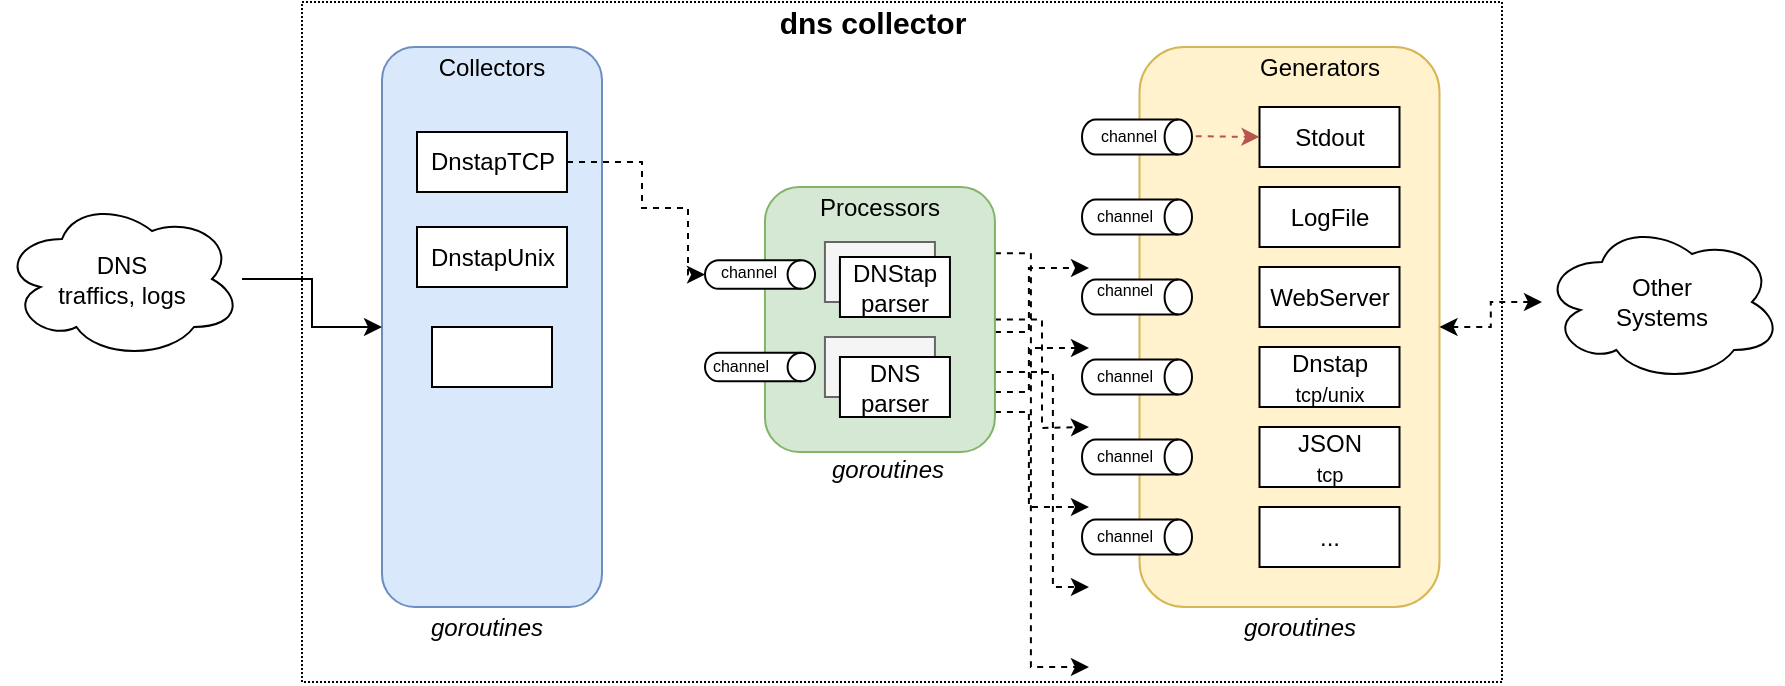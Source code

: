 <mxfile version="14.6.13" type="device"><diagram id="ufO1G3qEnvI_ADMoatvI" name="Page-1"><mxGraphModel dx="1831" dy="584" grid="1" gridSize="10" guides="1" tooltips="1" connect="1" arrows="1" fold="1" page="1" pageScale="1" pageWidth="850" pageHeight="1100" math="0" shadow="0"><root><mxCell id="0"/><mxCell id="1" parent="0"/><mxCell id="Bz5Tm2sbpXWNn8aAGj9C-1" value="" style="rounded=0;whiteSpace=wrap;html=1;dashed=1;dashPattern=1 1;" parent="1" vertex="1"><mxGeometry x="140" y="270" width="600" height="340" as="geometry"/></mxCell><mxCell id="Bz5Tm2sbpXWNn8aAGj9C-2" value="&lt;b style=&quot;font-size: 15px&quot;&gt;dns collector&lt;/b&gt;" style="text;html=1;strokeColor=none;fillColor=none;align=center;verticalAlign=middle;whiteSpace=wrap;rounded=0;" parent="1" vertex="1"><mxGeometry x="368" y="270" width="115" height="20" as="geometry"/></mxCell><mxCell id="Bz5Tm2sbpXWNn8aAGj9C-3" value="" style="rounded=1;whiteSpace=wrap;html=1;fillColor=#dae8fc;strokeColor=#6c8ebf;" parent="1" vertex="1"><mxGeometry x="180" y="292.5" width="110" height="280" as="geometry"/></mxCell><mxCell id="Bz5Tm2sbpXWNn8aAGj9C-4" value="Collectors" style="text;html=1;strokeColor=none;fillColor=none;align=center;verticalAlign=middle;whiteSpace=wrap;rounded=0;" parent="1" vertex="1"><mxGeometry x="215" y="292.5" width="40" height="20" as="geometry"/></mxCell><mxCell id="Bz5Tm2sbpXWNn8aAGj9C-5" value="" style="rounded=1;whiteSpace=wrap;html=1;fillColor=#fff2cc;strokeColor=#d6b656;" parent="1" vertex="1"><mxGeometry x="558.75" y="292.5" width="150" height="280" as="geometry"/></mxCell><mxCell id="Bz5Tm2sbpXWNn8aAGj9C-6" value="Generators" style="text;html=1;strokeColor=none;fillColor=none;align=center;verticalAlign=middle;whiteSpace=wrap;rounded=0;" parent="1" vertex="1"><mxGeometry x="628.75" y="292.5" width="40" height="20" as="geometry"/></mxCell><mxCell id="Bz5Tm2sbpXWNn8aAGj9C-7" value="DnstapTCP" style="rounded=0;whiteSpace=wrap;html=1;" parent="1" vertex="1"><mxGeometry x="197.5" y="335" width="75" height="30" as="geometry"/></mxCell><mxCell id="Bz5Tm2sbpXWNn8aAGj9C-8" value="Stdout" style="rounded=0;whiteSpace=wrap;html=1;" parent="1" vertex="1"><mxGeometry x="618.75" y="322.5" width="70" height="30" as="geometry"/></mxCell><mxCell id="Bz5Tm2sbpXWNn8aAGj9C-9" value="LogFile" style="rounded=0;whiteSpace=wrap;html=1;" parent="1" vertex="1"><mxGeometry x="618.75" y="362.5" width="70" height="30" as="geometry"/></mxCell><mxCell id="Bz5Tm2sbpXWNn8aAGj9C-10" value="&lt;span style=&quot;color: rgba(0 , 0 , 0 , 0) ; font-family: monospace ; font-size: 0px&quot;&gt;%3CmxGraphModel%3E%3Croot%3E%3CmxCell%20id%3D%220%22%2F%3E%3CmxCell%20id%3D%221%22%20parent%3D%220%22%2F%3E%3CmxCell%20id%3D%222%22%20value%3D%22DnstapTCP%22%20style%3D%22rounded%3D0%3BwhiteSpace%3Dwrap%3Bhtml%3D1%3B%22%20vertex%3D%221%22%20parent%3D%221%22%3E%3CmxGeometry%20x%3D%22247.5%22%20y%3D%22342.5%22%20width%3D%2275%22%20height%3D%2230%22%20as%3D%22geometry%22%2F%3E%3C%2FmxCell%3E%3C%2Froot%3E%3C%2FmxGraphModel%3E&lt;/span&gt;" style="rounded=0;whiteSpace=wrap;html=1;" parent="1" vertex="1"><mxGeometry x="205" y="432.5" width="60" height="30" as="geometry"/></mxCell><mxCell id="Bz5Tm2sbpXWNn8aAGj9C-11" value="WebServer" style="rounded=0;whiteSpace=wrap;html=1;" parent="1" vertex="1"><mxGeometry x="618.75" y="402.5" width="70" height="30" as="geometry"/></mxCell><mxCell id="Bz5Tm2sbpXWNn8aAGj9C-12" value="Dnstap&lt;br&gt;&lt;font style=&quot;font-size: 10px&quot;&gt;tcp/unix&lt;/font&gt;" style="rounded=0;whiteSpace=wrap;html=1;" parent="1" vertex="1"><mxGeometry x="618.75" y="442.5" width="70" height="30" as="geometry"/></mxCell><mxCell id="Bz5Tm2sbpXWNn8aAGj9C-16" style="edgeStyle=orthogonalEdgeStyle;rounded=0;orthogonalLoop=1;jettySize=auto;html=1;entryX=0;entryY=0.5;entryDx=0;entryDy=0;dashed=1;fillColor=#f8cecc;strokeColor=#b85450;exitX=0.476;exitY=0.184;exitDx=0;exitDy=0;exitPerimeter=0;" parent="1" source="u5AGXcJZ_II1LnYVc-g0-7" target="Bz5Tm2sbpXWNn8aAGj9C-8" edge="1"><mxGeometry relative="1" as="geometry"><Array as="points"><mxPoint x="588.75" y="337.5"/></Array><mxPoint x="578.75" y="302.5" as="sourcePoint"/></mxGeometry></mxCell><mxCell id="Bz5Tm2sbpXWNn8aAGj9C-21" style="edgeStyle=orthogonalEdgeStyle;rounded=0;orthogonalLoop=1;jettySize=auto;html=1;" parent="1" source="Bz5Tm2sbpXWNn8aAGj9C-22" edge="1" target="Bz5Tm2sbpXWNn8aAGj9C-3"><mxGeometry relative="1" as="geometry"><mxPoint x="140" y="370.0" as="sourcePoint"/><Array as="points"/><mxPoint x="180" y="412" as="targetPoint"/></mxGeometry></mxCell><mxCell id="Bz5Tm2sbpXWNn8aAGj9C-22" value="DNS&lt;br&gt;traffics, logs" style="ellipse;shape=cloud;whiteSpace=wrap;html=1;" parent="1" vertex="1"><mxGeometry x="-10" y="368.5" width="120" height="80" as="geometry"/></mxCell><mxCell id="Bz5Tm2sbpXWNn8aAGj9C-25" style="edgeStyle=orthogonalEdgeStyle;rounded=0;orthogonalLoop=1;jettySize=auto;html=1;entryX=1;entryY=0.5;entryDx=0;entryDy=0;startArrow=classic;startFill=1;dashed=1;" parent="1" source="Bz5Tm2sbpXWNn8aAGj9C-24" target="Bz5Tm2sbpXWNn8aAGj9C-5" edge="1"><mxGeometry relative="1" as="geometry"/></mxCell><mxCell id="Bz5Tm2sbpXWNn8aAGj9C-24" value="Other&lt;br&gt;Systems" style="ellipse;shape=cloud;whiteSpace=wrap;html=1;" parent="1" vertex="1"><mxGeometry x="760" y="380" width="120" height="80" as="geometry"/></mxCell><mxCell id="-3yZR6oxpWMJixMdDyJA-1" value="..." style="rounded=0;whiteSpace=wrap;html=1;" parent="1" vertex="1"><mxGeometry x="618.75" y="522.5" width="70" height="30" as="geometry"/></mxCell><mxCell id="u5AGXcJZ_II1LnYVc-g0-1" value="JSON&lt;br&gt;&lt;font style=&quot;font-size: 10px&quot;&gt;tcp&lt;/font&gt;" style="rounded=0;whiteSpace=wrap;html=1;" vertex="1" parent="1"><mxGeometry x="618.75" y="482.5" width="70" height="30" as="geometry"/></mxCell><mxCell id="u5AGXcJZ_II1LnYVc-g0-32" style="edgeStyle=orthogonalEdgeStyle;rounded=0;orthogonalLoop=1;jettySize=auto;html=1;entryX=0.5;entryY=1;entryDx=0;entryDy=0;entryPerimeter=0;dashed=1;" edge="1" parent="1"><mxGeometry relative="1" as="geometry"><mxPoint x="486.47" y="435" as="sourcePoint"/><mxPoint x="533.47" y="402.5" as="targetPoint"/><Array as="points"><mxPoint x="503.47" y="435"/><mxPoint x="503.47" y="403"/><mxPoint x="533.47" y="403"/></Array></mxGeometry></mxCell><mxCell id="u5AGXcJZ_II1LnYVc-g0-33" style="edgeStyle=orthogonalEdgeStyle;rounded=0;orthogonalLoop=1;jettySize=auto;html=1;entryX=0.5;entryY=1;entryDx=0;entryDy=0;entryPerimeter=0;dashed=1;" edge="1" parent="1" source="u5AGXcJZ_II1LnYVc-g0-3"><mxGeometry relative="1" as="geometry"><mxPoint x="533.47" y="442.5" as="targetPoint"/><Array as="points"><mxPoint x="503.47" y="465"/><mxPoint x="503.47" y="443"/><mxPoint x="533.47" y="443"/></Array></mxGeometry></mxCell><mxCell id="u5AGXcJZ_II1LnYVc-g0-34" style="edgeStyle=orthogonalEdgeStyle;rounded=0;orthogonalLoop=1;jettySize=auto;html=1;entryX=0.5;entryY=1;entryDx=0;entryDy=0;entryPerimeter=0;dashed=1;" edge="1" parent="1" source="u5AGXcJZ_II1LnYVc-g0-3"><mxGeometry relative="1" as="geometry"><mxPoint x="533.47" y="482.5" as="targetPoint"/></mxGeometry></mxCell><mxCell id="u5AGXcJZ_II1LnYVc-g0-35" style="edgeStyle=orthogonalEdgeStyle;rounded=0;orthogonalLoop=1;jettySize=auto;html=1;entryX=0.5;entryY=1;entryDx=0;entryDy=0;entryPerimeter=0;dashed=1;" edge="1" parent="1" source="u5AGXcJZ_II1LnYVc-g0-3"><mxGeometry relative="1" as="geometry"><mxPoint x="533.47" y="522.5" as="targetPoint"/><Array as="points"><mxPoint x="503.47" y="475"/><mxPoint x="503.47" y="523"/></Array></mxGeometry></mxCell><mxCell id="u5AGXcJZ_II1LnYVc-g0-36" style="edgeStyle=orthogonalEdgeStyle;rounded=0;orthogonalLoop=1;jettySize=auto;html=1;entryX=0.5;entryY=1;entryDx=0;entryDy=0;entryPerimeter=0;dashed=1;" edge="1" parent="1" source="u5AGXcJZ_II1LnYVc-g0-3"><mxGeometry relative="1" as="geometry"><mxPoint x="533.47" y="562.5" as="targetPoint"/><Array as="points"><mxPoint x="515.47" y="455"/><mxPoint x="515.47" y="563"/></Array></mxGeometry></mxCell><mxCell id="u5AGXcJZ_II1LnYVc-g0-37" style="edgeStyle=orthogonalEdgeStyle;rounded=0;orthogonalLoop=1;jettySize=auto;html=1;entryX=0.5;entryY=1;entryDx=0;entryDy=0;entryPerimeter=0;dashed=1;startArrow=none;exitX=1;exitY=0.25;exitDx=0;exitDy=0;" edge="1" parent="1" source="u5AGXcJZ_II1LnYVc-g0-3"><mxGeometry relative="1" as="geometry"><mxPoint x="533.47" y="602.5" as="targetPoint"/><Array as="points"><mxPoint x="504.47" y="396"/><mxPoint x="504.47" y="603"/></Array></mxGeometry></mxCell><mxCell id="u5AGXcJZ_II1LnYVc-g0-3" value="" style="rounded=1;whiteSpace=wrap;html=1;fillColor=#d5e8d4;strokeColor=#82b366;" vertex="1" parent="1"><mxGeometry x="371.47" y="362.5" width="115" height="132.5" as="geometry"/></mxCell><mxCell id="u5AGXcJZ_II1LnYVc-g0-5" value="Processors" style="text;html=1;strokeColor=none;fillColor=none;align=center;verticalAlign=middle;whiteSpace=wrap;rounded=0;" vertex="1" parent="1"><mxGeometry x="408.97" y="362.5" width="40" height="20" as="geometry"/></mxCell><mxCell id="u5AGXcJZ_II1LnYVc-g0-6" value="DNStap" style="rounded=0;whiteSpace=wrap;html=1;fillColor=#f5f5f5;strokeColor=#666666;fontColor=#333333;" vertex="1" parent="1"><mxGeometry x="401.47" y="390" width="55" height="30" as="geometry"/></mxCell><mxCell id="u5AGXcJZ_II1LnYVc-g0-9" value="DnstapUnix" style="rounded=0;whiteSpace=wrap;html=1;" vertex="1" parent="1"><mxGeometry x="197.5" y="382.5" width="75" height="30" as="geometry"/></mxCell><mxCell id="u5AGXcJZ_II1LnYVc-g0-14" value="" style="group" vertex="1" connectable="0" parent="1"><mxGeometry x="530" y="328.5" width="55" height="17.75" as="geometry"/></mxCell><mxCell id="u5AGXcJZ_II1LnYVc-g0-16" value="" style="group" vertex="1" connectable="0" parent="u5AGXcJZ_II1LnYVc-g0-14"><mxGeometry width="55" height="17.75" as="geometry"/></mxCell><mxCell id="u5AGXcJZ_II1LnYVc-g0-7" value="" style="shape=cylinder3;whiteSpace=wrap;html=1;boundedLbl=1;backgroundOutline=1;size=6.857;rotation=90;" vertex="1" parent="u5AGXcJZ_II1LnYVc-g0-16"><mxGeometry x="18.75" y="-18.5" width="17.5" height="55" as="geometry"/></mxCell><mxCell id="u5AGXcJZ_II1LnYVc-g0-12" value="&lt;font style=&quot;font-size: 8px&quot;&gt;channel&lt;/font&gt;" style="text;html=1;strokeColor=none;fillColor=none;align=center;verticalAlign=middle;whiteSpace=wrap;rounded=0;" vertex="1" parent="u5AGXcJZ_II1LnYVc-g0-16"><mxGeometry x="8.25" width="30.5" height="14" as="geometry"/></mxCell><mxCell id="u5AGXcJZ_II1LnYVc-g0-17" value="" style="shape=cylinder3;whiteSpace=wrap;html=1;boundedLbl=1;backgroundOutline=1;size=6.857;rotation=90;" vertex="1" parent="1"><mxGeometry x="548.75" y="350" width="17.5" height="55" as="geometry"/></mxCell><mxCell id="u5AGXcJZ_II1LnYVc-g0-18" value="" style="shape=cylinder3;whiteSpace=wrap;html=1;boundedLbl=1;backgroundOutline=1;size=6.857;rotation=90;" vertex="1" parent="1"><mxGeometry x="548.75" y="390" width="17.5" height="55" as="geometry"/></mxCell><mxCell id="u5AGXcJZ_II1LnYVc-g0-19" value="" style="shape=cylinder3;whiteSpace=wrap;html=1;boundedLbl=1;backgroundOutline=1;size=6.857;rotation=90;" vertex="1" parent="1"><mxGeometry x="548.75" y="430" width="17.5" height="55" as="geometry"/></mxCell><mxCell id="u5AGXcJZ_II1LnYVc-g0-20" value="" style="shape=cylinder3;whiteSpace=wrap;html=1;boundedLbl=1;backgroundOutline=1;size=6.857;rotation=90;" vertex="1" parent="1"><mxGeometry x="548.75" y="470" width="17.5" height="55" as="geometry"/></mxCell><mxCell id="u5AGXcJZ_II1LnYVc-g0-21" value="" style="shape=cylinder3;whiteSpace=wrap;html=1;boundedLbl=1;backgroundOutline=1;size=6.857;rotation=90;" vertex="1" parent="1"><mxGeometry x="548.75" y="510" width="17.5" height="55" as="geometry"/></mxCell><mxCell id="u5AGXcJZ_II1LnYVc-g0-22" value="DNS" style="rounded=0;whiteSpace=wrap;html=1;fillColor=#f5f5f5;strokeColor=#666666;fontColor=#333333;" vertex="1" parent="1"><mxGeometry x="401.47" y="437.5" width="55" height="30" as="geometry"/></mxCell><mxCell id="u5AGXcJZ_II1LnYVc-g0-27" value="&lt;font style=&quot;font-size: 8px&quot;&gt;channel&lt;/font&gt;" style="text;html=1;strokeColor=none;fillColor=none;align=center;verticalAlign=middle;whiteSpace=wrap;rounded=0;" vertex="1" parent="1"><mxGeometry x="535.75" y="368.5" width="30.5" height="14" as="geometry"/></mxCell><mxCell id="u5AGXcJZ_II1LnYVc-g0-28" value="&lt;font style=&quot;font-size: 8px&quot;&gt;channel&lt;/font&gt;" style="text;html=1;strokeColor=none;fillColor=none;align=center;verticalAlign=middle;whiteSpace=wrap;rounded=0;" vertex="1" parent="1"><mxGeometry x="535.75" y="406" width="30.5" height="14" as="geometry"/></mxCell><mxCell id="u5AGXcJZ_II1LnYVc-g0-29" value="&lt;font style=&quot;font-size: 8px&quot;&gt;channel&lt;/font&gt;" style="text;html=1;strokeColor=none;fillColor=none;align=center;verticalAlign=middle;whiteSpace=wrap;rounded=0;" vertex="1" parent="1"><mxGeometry x="535.75" y="448.5" width="30.5" height="14" as="geometry"/></mxCell><mxCell id="u5AGXcJZ_II1LnYVc-g0-30" value="&lt;font style=&quot;font-size: 8px&quot;&gt;channel&lt;/font&gt;" style="text;html=1;strokeColor=none;fillColor=none;align=center;verticalAlign=middle;whiteSpace=wrap;rounded=0;" vertex="1" parent="1"><mxGeometry x="535.75" y="488.5" width="30.5" height="14" as="geometry"/></mxCell><mxCell id="u5AGXcJZ_II1LnYVc-g0-31" value="&lt;font style=&quot;font-size: 8px&quot;&gt;channel&lt;/font&gt;" style="text;html=1;strokeColor=none;fillColor=none;align=center;verticalAlign=middle;whiteSpace=wrap;rounded=0;" vertex="1" parent="1"><mxGeometry x="535.75" y="528.5" width="30.5" height="14" as="geometry"/></mxCell><mxCell id="u5AGXcJZ_II1LnYVc-g0-40" value="" style="group" vertex="1" connectable="0" parent="1"><mxGeometry x="346.51" y="397.25" width="45" height="17.75" as="geometry"/></mxCell><mxCell id="u5AGXcJZ_II1LnYVc-g0-41" value="" style="group" vertex="1" connectable="0" parent="u5AGXcJZ_II1LnYVc-g0-40"><mxGeometry width="45" height="17.75" as="geometry"/></mxCell><mxCell id="u5AGXcJZ_II1LnYVc-g0-42" value="" style="shape=cylinder3;whiteSpace=wrap;html=1;boundedLbl=1;backgroundOutline=1;size=6.857;rotation=90;" vertex="1" parent="u5AGXcJZ_II1LnYVc-g0-41"><mxGeometry x="15.341" y="-18.5" width="14.318" height="55" as="geometry"/></mxCell><mxCell id="u5AGXcJZ_II1LnYVc-g0-43" value="&lt;font style=&quot;font-size: 8px&quot;&gt;channel&lt;/font&gt;" style="text;html=1;strokeColor=none;fillColor=none;align=center;verticalAlign=middle;whiteSpace=wrap;rounded=0;" vertex="1" parent="u5AGXcJZ_II1LnYVc-g0-41"><mxGeometry x="4.7" width="24.955" height="14" as="geometry"/></mxCell><mxCell id="u5AGXcJZ_II1LnYVc-g0-46" value="DNStap&lt;br&gt;parser" style="rounded=0;whiteSpace=wrap;html=1;" vertex="1" parent="1"><mxGeometry x="408.97" y="397.5" width="55" height="30" as="geometry"/></mxCell><mxCell id="u5AGXcJZ_II1LnYVc-g0-26" style="edgeStyle=orthogonalEdgeStyle;rounded=0;orthogonalLoop=1;jettySize=auto;html=1;entryX=0.5;entryY=1;entryDx=0;entryDy=0;dashed=1;entryPerimeter=0;" edge="1" parent="1" source="Bz5Tm2sbpXWNn8aAGj9C-7" target="u5AGXcJZ_II1LnYVc-g0-42"><mxGeometry relative="1" as="geometry"><Array as="points"><mxPoint x="310" y="350"/><mxPoint x="310" y="373"/><mxPoint x="333" y="373"/></Array></mxGeometry></mxCell><mxCell id="u5AGXcJZ_II1LnYVc-g0-48" value="&lt;i&gt;goroutines&lt;/i&gt;" style="text;html=1;strokeColor=none;fillColor=none;align=center;verticalAlign=middle;whiteSpace=wrap;rounded=0;" vertex="1" parent="1"><mxGeometry x="215" y="572.5" width="35" height="20" as="geometry"/></mxCell><mxCell id="u5AGXcJZ_II1LnYVc-g0-49" value="&lt;i&gt;goroutines&lt;/i&gt;" style="text;html=1;strokeColor=none;fillColor=none;align=center;verticalAlign=middle;whiteSpace=wrap;rounded=0;" vertex="1" parent="1"><mxGeometry x="618.75" y="572.5" width="40" height="20" as="geometry"/></mxCell><mxCell id="u5AGXcJZ_II1LnYVc-g0-50" value="DNS&lt;br&gt;parser" style="rounded=0;whiteSpace=wrap;html=1;" vertex="1" parent="1"><mxGeometry x="408.97" y="447.5" width="55" height="30" as="geometry"/></mxCell><mxCell id="u5AGXcJZ_II1LnYVc-g0-54" value="" style="shape=cylinder3;whiteSpace=wrap;html=1;boundedLbl=1;backgroundOutline=1;size=6.857;rotation=90;" vertex="1" parent="1"><mxGeometry x="361.851" y="425" width="14.318" height="55" as="geometry"/></mxCell><mxCell id="u5AGXcJZ_II1LnYVc-g0-55" value="&lt;font style=&quot;font-size: 8px&quot;&gt;channel&lt;/font&gt;" style="text;html=1;strokeColor=none;fillColor=none;align=center;verticalAlign=middle;whiteSpace=wrap;rounded=0;" vertex="1" parent="1"><mxGeometry x="346.52" y="443.5" width="24.955" height="14" as="geometry"/></mxCell><mxCell id="u5AGXcJZ_II1LnYVc-g0-58" value="&lt;i&gt;goroutines&lt;/i&gt;" style="text;html=1;strokeColor=none;fillColor=none;align=center;verticalAlign=middle;whiteSpace=wrap;rounded=0;" vertex="1" parent="1"><mxGeometry x="412.72" y="493.5" width="40" height="20" as="geometry"/></mxCell></root></mxGraphModel></diagram></mxfile>